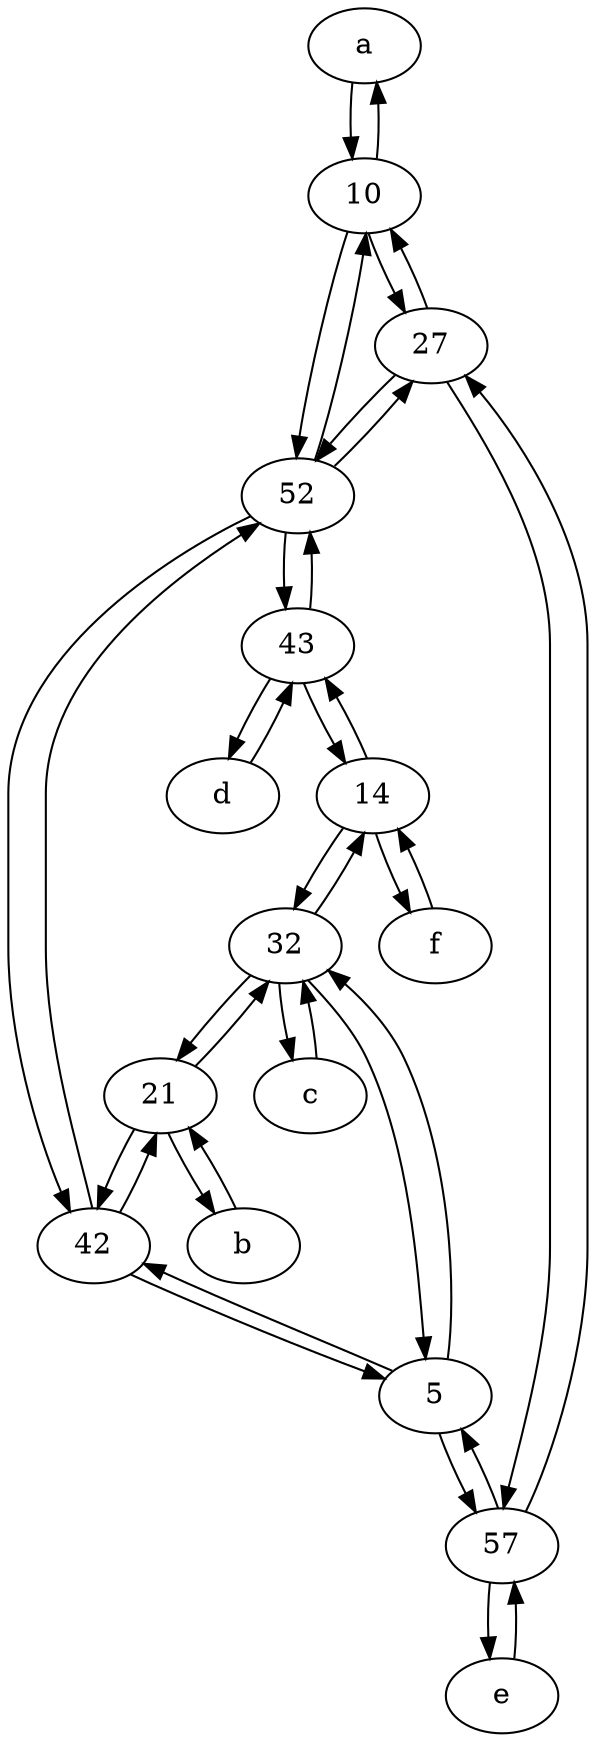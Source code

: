 digraph  {
	a [pos="40,10!"];
	52;
	10;
	b [pos="50,20!"];
	27;
	21;
	c [pos="20,10!"];
	5;
	d [pos="20,30!"];
	14;
	42;
	32;
	f [pos="15,45!"];
	e [pos="30,50!"];
	43;
	57;
	21 -> 42;
	a -> 10;
	42 -> 21;
	43 -> 14;
	42 -> 5;
	57 -> 27;
	5 -> 32;
	c -> 32;
	5 -> 42;
	d -> 43;
	14 -> f;
	52 -> 42;
	27 -> 52;
	27 -> 10;
	14 -> 43;
	f -> 14;
	27 -> 57;
	42 -> 52;
	21 -> 32;
	32 -> 21;
	10 -> 52;
	43 -> d;
	43 -> 52;
	52 -> 27;
	e -> 57;
	b -> 21;
	10 -> 27;
	5 -> 57;
	57 -> 5;
	32 -> c;
	32 -> 5;
	21 -> b;
	10 -> a;
	14 -> 32;
	32 -> 14;
	52 -> 43;
	52 -> 10;
	57 -> e;

	}